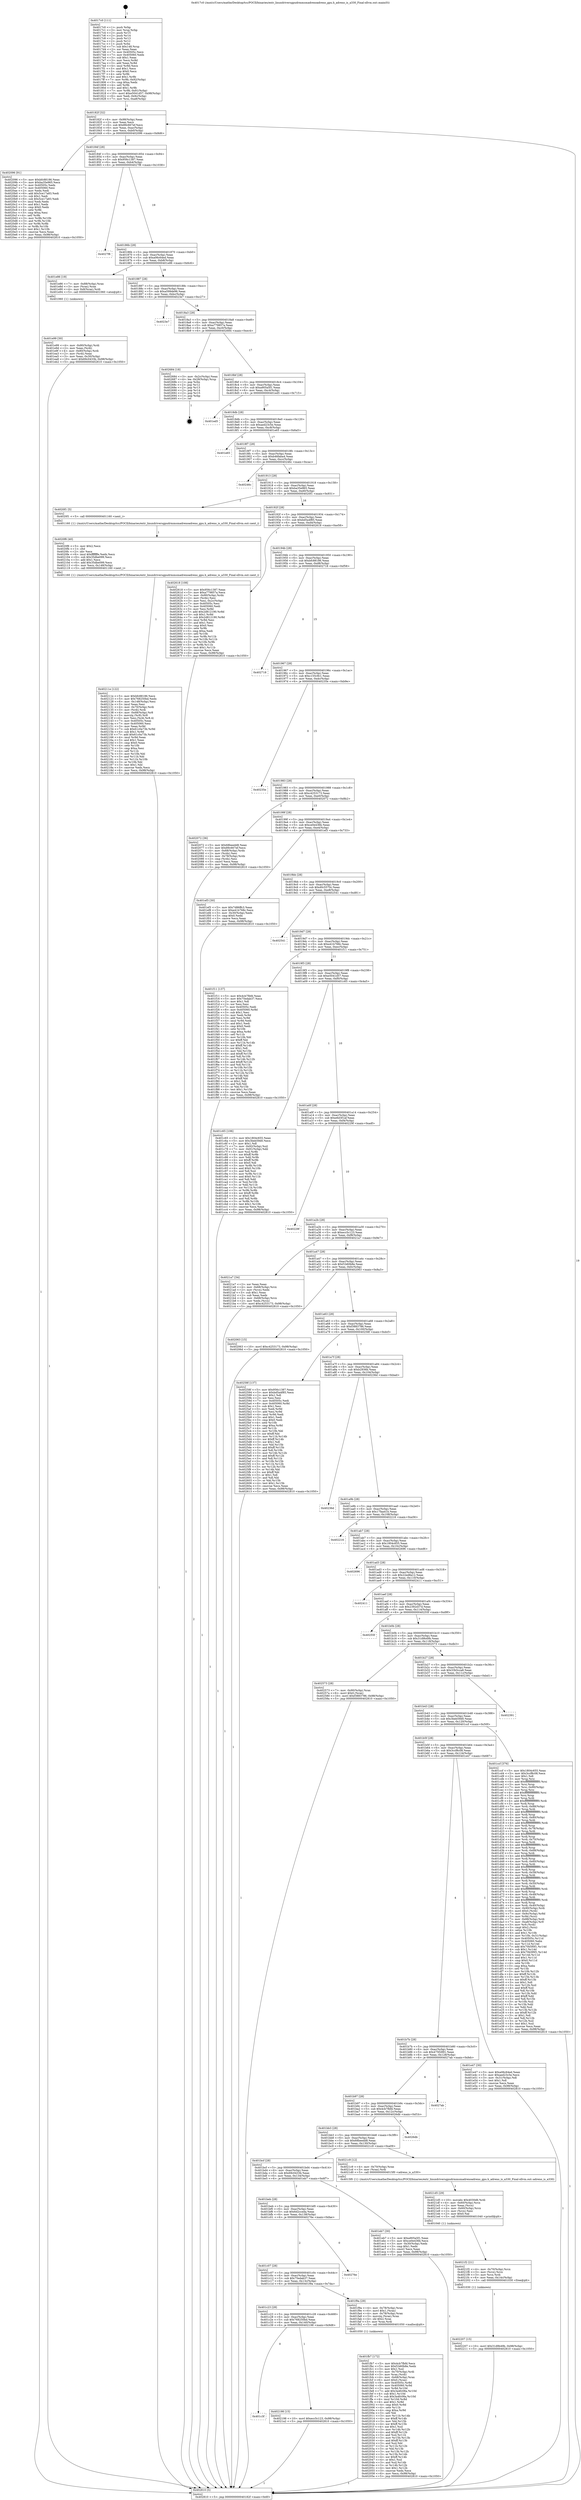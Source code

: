 digraph "0x4017c0" {
  label = "0x4017c0 (/mnt/c/Users/mathe/Desktop/tcc/POCII/binaries/extr_linuxdriversgpudrmmsmadrenoadreno_gpu.h_adreno_is_a330_Final-ollvm.out::main(0))"
  labelloc = "t"
  node[shape=record]

  Entry [label="",width=0.3,height=0.3,shape=circle,fillcolor=black,style=filled]
  "0x40182f" [label="{
     0x40182f [32]\l
     | [instrs]\l
     &nbsp;&nbsp;0x40182f \<+6\>: mov -0x98(%rbp),%eax\l
     &nbsp;&nbsp;0x401835 \<+2\>: mov %eax,%ecx\l
     &nbsp;&nbsp;0x401837 \<+6\>: sub $0x89c667ef,%ecx\l
     &nbsp;&nbsp;0x40183d \<+6\>: mov %eax,-0xac(%rbp)\l
     &nbsp;&nbsp;0x401843 \<+6\>: mov %ecx,-0xb0(%rbp)\l
     &nbsp;&nbsp;0x401849 \<+6\>: je 0000000000402096 \<main+0x8d6\>\l
  }"]
  "0x402096" [label="{
     0x402096 [91]\l
     | [instrs]\l
     &nbsp;&nbsp;0x402096 \<+5\>: mov $0xbfc88186,%eax\l
     &nbsp;&nbsp;0x40209b \<+5\>: mov $0xba35e965,%ecx\l
     &nbsp;&nbsp;0x4020a0 \<+7\>: mov 0x40505c,%edx\l
     &nbsp;&nbsp;0x4020a7 \<+7\>: mov 0x405060,%esi\l
     &nbsp;&nbsp;0x4020ae \<+2\>: mov %edx,%edi\l
     &nbsp;&nbsp;0x4020b0 \<+6\>: add $0x5ce17a83,%edi\l
     &nbsp;&nbsp;0x4020b6 \<+3\>: sub $0x1,%edi\l
     &nbsp;&nbsp;0x4020b9 \<+6\>: sub $0x5ce17a83,%edi\l
     &nbsp;&nbsp;0x4020bf \<+3\>: imul %edi,%edx\l
     &nbsp;&nbsp;0x4020c2 \<+3\>: and $0x1,%edx\l
     &nbsp;&nbsp;0x4020c5 \<+3\>: cmp $0x0,%edx\l
     &nbsp;&nbsp;0x4020c8 \<+4\>: sete %r8b\l
     &nbsp;&nbsp;0x4020cc \<+3\>: cmp $0xa,%esi\l
     &nbsp;&nbsp;0x4020cf \<+4\>: setl %r9b\l
     &nbsp;&nbsp;0x4020d3 \<+3\>: mov %r8b,%r10b\l
     &nbsp;&nbsp;0x4020d6 \<+3\>: and %r9b,%r10b\l
     &nbsp;&nbsp;0x4020d9 \<+3\>: xor %r9b,%r8b\l
     &nbsp;&nbsp;0x4020dc \<+3\>: or %r8b,%r10b\l
     &nbsp;&nbsp;0x4020df \<+4\>: test $0x1,%r10b\l
     &nbsp;&nbsp;0x4020e3 \<+3\>: cmovne %ecx,%eax\l
     &nbsp;&nbsp;0x4020e6 \<+6\>: mov %eax,-0x98(%rbp)\l
     &nbsp;&nbsp;0x4020ec \<+5\>: jmp 0000000000402810 \<main+0x1050\>\l
  }"]
  "0x40184f" [label="{
     0x40184f [28]\l
     | [instrs]\l
     &nbsp;&nbsp;0x40184f \<+5\>: jmp 0000000000401854 \<main+0x94\>\l
     &nbsp;&nbsp;0x401854 \<+6\>: mov -0xac(%rbp),%eax\l
     &nbsp;&nbsp;0x40185a \<+5\>: sub $0x956c1387,%eax\l
     &nbsp;&nbsp;0x40185f \<+6\>: mov %eax,-0xb4(%rbp)\l
     &nbsp;&nbsp;0x401865 \<+6\>: je 00000000004027f8 \<main+0x1038\>\l
  }"]
  Exit [label="",width=0.3,height=0.3,shape=circle,fillcolor=black,style=filled,peripheries=2]
  "0x4027f8" [label="{
     0x4027f8\l
  }", style=dashed]
  "0x40186b" [label="{
     0x40186b [28]\l
     | [instrs]\l
     &nbsp;&nbsp;0x40186b \<+5\>: jmp 0000000000401870 \<main+0xb0\>\l
     &nbsp;&nbsp;0x401870 \<+6\>: mov -0xac(%rbp),%eax\l
     &nbsp;&nbsp;0x401876 \<+5\>: sub $0xa06c64ed,%eax\l
     &nbsp;&nbsp;0x40187b \<+6\>: mov %eax,-0xb8(%rbp)\l
     &nbsp;&nbsp;0x401881 \<+6\>: je 0000000000401e86 \<main+0x6c6\>\l
  }"]
  "0x402207" [label="{
     0x402207 [15]\l
     | [instrs]\l
     &nbsp;&nbsp;0x402207 \<+10\>: movl $0x31d9b49b,-0x98(%rbp)\l
     &nbsp;&nbsp;0x402211 \<+5\>: jmp 0000000000402810 \<main+0x1050\>\l
  }"]
  "0x401e86" [label="{
     0x401e86 [19]\l
     | [instrs]\l
     &nbsp;&nbsp;0x401e86 \<+7\>: mov -0x88(%rbp),%rax\l
     &nbsp;&nbsp;0x401e8d \<+3\>: mov (%rax),%rax\l
     &nbsp;&nbsp;0x401e90 \<+4\>: mov 0x8(%rax),%rdi\l
     &nbsp;&nbsp;0x401e94 \<+5\>: call 0000000000401060 \<atoi@plt\>\l
     | [calls]\l
     &nbsp;&nbsp;0x401060 \{1\} (unknown)\l
  }"]
  "0x401887" [label="{
     0x401887 [28]\l
     | [instrs]\l
     &nbsp;&nbsp;0x401887 \<+5\>: jmp 000000000040188c \<main+0xcc\>\l
     &nbsp;&nbsp;0x40188c \<+6\>: mov -0xac(%rbp),%eax\l
     &nbsp;&nbsp;0x401892 \<+5\>: sub $0xa599de96,%eax\l
     &nbsp;&nbsp;0x401897 \<+6\>: mov %eax,-0xbc(%rbp)\l
     &nbsp;&nbsp;0x40189d \<+6\>: je 00000000004023e7 \<main+0xc27\>\l
  }"]
  "0x4021f2" [label="{
     0x4021f2 [21]\l
     | [instrs]\l
     &nbsp;&nbsp;0x4021f2 \<+4\>: mov -0x70(%rbp),%rcx\l
     &nbsp;&nbsp;0x4021f6 \<+3\>: mov (%rcx),%rcx\l
     &nbsp;&nbsp;0x4021f9 \<+3\>: mov %rcx,%rdi\l
     &nbsp;&nbsp;0x4021fc \<+6\>: mov %eax,-0x14c(%rbp)\l
     &nbsp;&nbsp;0x402202 \<+5\>: call 0000000000401030 \<free@plt\>\l
     | [calls]\l
     &nbsp;&nbsp;0x401030 \{1\} (unknown)\l
  }"]
  "0x4023e7" [label="{
     0x4023e7\l
  }", style=dashed]
  "0x4018a3" [label="{
     0x4018a3 [28]\l
     | [instrs]\l
     &nbsp;&nbsp;0x4018a3 \<+5\>: jmp 00000000004018a8 \<main+0xe8\>\l
     &nbsp;&nbsp;0x4018a8 \<+6\>: mov -0xac(%rbp),%eax\l
     &nbsp;&nbsp;0x4018ae \<+5\>: sub $0xa779857a,%eax\l
     &nbsp;&nbsp;0x4018b3 \<+6\>: mov %eax,-0xc0(%rbp)\l
     &nbsp;&nbsp;0x4018b9 \<+6\>: je 0000000000402684 \<main+0xec4\>\l
  }"]
  "0x4021d5" [label="{
     0x4021d5 [29]\l
     | [instrs]\l
     &nbsp;&nbsp;0x4021d5 \<+10\>: movabs $0x4030d6,%rdi\l
     &nbsp;&nbsp;0x4021df \<+4\>: mov -0x60(%rbp),%rcx\l
     &nbsp;&nbsp;0x4021e3 \<+2\>: mov %eax,(%rcx)\l
     &nbsp;&nbsp;0x4021e5 \<+4\>: mov -0x60(%rbp),%rcx\l
     &nbsp;&nbsp;0x4021e9 \<+2\>: mov (%rcx),%esi\l
     &nbsp;&nbsp;0x4021eb \<+2\>: mov $0x0,%al\l
     &nbsp;&nbsp;0x4021ed \<+5\>: call 0000000000401040 \<printf@plt\>\l
     | [calls]\l
     &nbsp;&nbsp;0x401040 \{1\} (unknown)\l
  }"]
  "0x402684" [label="{
     0x402684 [18]\l
     | [instrs]\l
     &nbsp;&nbsp;0x402684 \<+3\>: mov -0x2c(%rbp),%eax\l
     &nbsp;&nbsp;0x402687 \<+4\>: lea -0x28(%rbp),%rsp\l
     &nbsp;&nbsp;0x40268b \<+1\>: pop %rbx\l
     &nbsp;&nbsp;0x40268c \<+2\>: pop %r12\l
     &nbsp;&nbsp;0x40268e \<+2\>: pop %r13\l
     &nbsp;&nbsp;0x402690 \<+2\>: pop %r14\l
     &nbsp;&nbsp;0x402692 \<+2\>: pop %r15\l
     &nbsp;&nbsp;0x402694 \<+1\>: pop %rbp\l
     &nbsp;&nbsp;0x402695 \<+1\>: ret\l
  }"]
  "0x4018bf" [label="{
     0x4018bf [28]\l
     | [instrs]\l
     &nbsp;&nbsp;0x4018bf \<+5\>: jmp 00000000004018c4 \<main+0x104\>\l
     &nbsp;&nbsp;0x4018c4 \<+6\>: mov -0xac(%rbp),%eax\l
     &nbsp;&nbsp;0x4018ca \<+5\>: sub $0xa905a5f1,%eax\l
     &nbsp;&nbsp;0x4018cf \<+6\>: mov %eax,-0xc4(%rbp)\l
     &nbsp;&nbsp;0x4018d5 \<+6\>: je 0000000000401ed5 \<main+0x715\>\l
  }"]
  "0x401c3f" [label="{
     0x401c3f\l
  }", style=dashed]
  "0x401ed5" [label="{
     0x401ed5\l
  }", style=dashed]
  "0x4018db" [label="{
     0x4018db [28]\l
     | [instrs]\l
     &nbsp;&nbsp;0x4018db \<+5\>: jmp 00000000004018e0 \<main+0x120\>\l
     &nbsp;&nbsp;0x4018e0 \<+6\>: mov -0xac(%rbp),%eax\l
     &nbsp;&nbsp;0x4018e6 \<+5\>: sub $0xaed23c5e,%eax\l
     &nbsp;&nbsp;0x4018eb \<+6\>: mov %eax,-0xc8(%rbp)\l
     &nbsp;&nbsp;0x4018f1 \<+6\>: je 0000000000401e65 \<main+0x6a5\>\l
  }"]
  "0x402198" [label="{
     0x402198 [15]\l
     | [instrs]\l
     &nbsp;&nbsp;0x402198 \<+10\>: movl $0xecc5c123,-0x98(%rbp)\l
     &nbsp;&nbsp;0x4021a2 \<+5\>: jmp 0000000000402810 \<main+0x1050\>\l
  }"]
  "0x401e65" [label="{
     0x401e65\l
  }", style=dashed]
  "0x4018f7" [label="{
     0x4018f7 [28]\l
     | [instrs]\l
     &nbsp;&nbsp;0x4018f7 \<+5\>: jmp 00000000004018fc \<main+0x13c\>\l
     &nbsp;&nbsp;0x4018fc \<+6\>: mov -0xac(%rbp),%eax\l
     &nbsp;&nbsp;0x401902 \<+5\>: sub $0xb46faba4,%eax\l
     &nbsp;&nbsp;0x401907 \<+6\>: mov %eax,-0xcc(%rbp)\l
     &nbsp;&nbsp;0x40190d \<+6\>: je 000000000040246c \<main+0xcac\>\l
  }"]
  "0x40211e" [label="{
     0x40211e [122]\l
     | [instrs]\l
     &nbsp;&nbsp;0x40211e \<+5\>: mov $0xbfc88186,%ecx\l
     &nbsp;&nbsp;0x402123 \<+5\>: mov $0x768250bd,%edx\l
     &nbsp;&nbsp;0x402128 \<+6\>: mov -0x148(%rbp),%esi\l
     &nbsp;&nbsp;0x40212e \<+3\>: imul %eax,%esi\l
     &nbsp;&nbsp;0x402131 \<+4\>: mov -0x70(%rbp),%rdi\l
     &nbsp;&nbsp;0x402135 \<+3\>: mov (%rdi),%rdi\l
     &nbsp;&nbsp;0x402138 \<+4\>: mov -0x68(%rbp),%r8\l
     &nbsp;&nbsp;0x40213c \<+3\>: movslq (%r8),%r8\l
     &nbsp;&nbsp;0x40213f \<+4\>: mov %esi,(%rdi,%r8,4)\l
     &nbsp;&nbsp;0x402143 \<+7\>: mov 0x40505c,%eax\l
     &nbsp;&nbsp;0x40214a \<+7\>: mov 0x405060,%esi\l
     &nbsp;&nbsp;0x402151 \<+3\>: mov %eax,%r9d\l
     &nbsp;&nbsp;0x402154 \<+7\>: sub $0x61c0a73b,%r9d\l
     &nbsp;&nbsp;0x40215b \<+4\>: sub $0x1,%r9d\l
     &nbsp;&nbsp;0x40215f \<+7\>: add $0x61c0a73b,%r9d\l
     &nbsp;&nbsp;0x402166 \<+4\>: imul %r9d,%eax\l
     &nbsp;&nbsp;0x40216a \<+3\>: and $0x1,%eax\l
     &nbsp;&nbsp;0x40216d \<+3\>: cmp $0x0,%eax\l
     &nbsp;&nbsp;0x402170 \<+4\>: sete %r10b\l
     &nbsp;&nbsp;0x402174 \<+3\>: cmp $0xa,%esi\l
     &nbsp;&nbsp;0x402177 \<+4\>: setl %r11b\l
     &nbsp;&nbsp;0x40217b \<+3\>: mov %r10b,%bl\l
     &nbsp;&nbsp;0x40217e \<+3\>: and %r11b,%bl\l
     &nbsp;&nbsp;0x402181 \<+3\>: xor %r11b,%r10b\l
     &nbsp;&nbsp;0x402184 \<+3\>: or %r10b,%bl\l
     &nbsp;&nbsp;0x402187 \<+3\>: test $0x1,%bl\l
     &nbsp;&nbsp;0x40218a \<+3\>: cmovne %edx,%ecx\l
     &nbsp;&nbsp;0x40218d \<+6\>: mov %ecx,-0x98(%rbp)\l
     &nbsp;&nbsp;0x402193 \<+5\>: jmp 0000000000402810 \<main+0x1050\>\l
  }"]
  "0x40246c" [label="{
     0x40246c\l
  }", style=dashed]
  "0x401913" [label="{
     0x401913 [28]\l
     | [instrs]\l
     &nbsp;&nbsp;0x401913 \<+5\>: jmp 0000000000401918 \<main+0x158\>\l
     &nbsp;&nbsp;0x401918 \<+6\>: mov -0xac(%rbp),%eax\l
     &nbsp;&nbsp;0x40191e \<+5\>: sub $0xba35e965,%eax\l
     &nbsp;&nbsp;0x401923 \<+6\>: mov %eax,-0xd0(%rbp)\l
     &nbsp;&nbsp;0x401929 \<+6\>: je 00000000004020f1 \<main+0x931\>\l
  }"]
  "0x4020f6" [label="{
     0x4020f6 [40]\l
     | [instrs]\l
     &nbsp;&nbsp;0x4020f6 \<+5\>: mov $0x2,%ecx\l
     &nbsp;&nbsp;0x4020fb \<+1\>: cltd\l
     &nbsp;&nbsp;0x4020fc \<+2\>: idiv %ecx\l
     &nbsp;&nbsp;0x4020fe \<+6\>: imul $0xfffffffe,%edx,%ecx\l
     &nbsp;&nbsp;0x402104 \<+6\>: sub $0x35dbe099,%ecx\l
     &nbsp;&nbsp;0x40210a \<+3\>: add $0x1,%ecx\l
     &nbsp;&nbsp;0x40210d \<+6\>: add $0x35dbe099,%ecx\l
     &nbsp;&nbsp;0x402113 \<+6\>: mov %ecx,-0x148(%rbp)\l
     &nbsp;&nbsp;0x402119 \<+5\>: call 0000000000401160 \<next_i\>\l
     | [calls]\l
     &nbsp;&nbsp;0x401160 \{1\} (/mnt/c/Users/mathe/Desktop/tcc/POCII/binaries/extr_linuxdriversgpudrmmsmadrenoadreno_gpu.h_adreno_is_a330_Final-ollvm.out::next_i)\l
  }"]
  "0x4020f1" [label="{
     0x4020f1 [5]\l
     | [instrs]\l
     &nbsp;&nbsp;0x4020f1 \<+5\>: call 0000000000401160 \<next_i\>\l
     | [calls]\l
     &nbsp;&nbsp;0x401160 \{1\} (/mnt/c/Users/mathe/Desktop/tcc/POCII/binaries/extr_linuxdriversgpudrmmsmadrenoadreno_gpu.h_adreno_is_a330_Final-ollvm.out::next_i)\l
  }"]
  "0x40192f" [label="{
     0x40192f [28]\l
     | [instrs]\l
     &nbsp;&nbsp;0x40192f \<+5\>: jmp 0000000000401934 \<main+0x174\>\l
     &nbsp;&nbsp;0x401934 \<+6\>: mov -0xac(%rbp),%eax\l
     &nbsp;&nbsp;0x40193a \<+5\>: sub $0xbd5a4f85,%eax\l
     &nbsp;&nbsp;0x40193f \<+6\>: mov %eax,-0xd4(%rbp)\l
     &nbsp;&nbsp;0x401945 \<+6\>: je 0000000000402618 \<main+0xe58\>\l
  }"]
  "0x401fb7" [label="{
     0x401fb7 [172]\l
     | [instrs]\l
     &nbsp;&nbsp;0x401fb7 \<+5\>: mov $0x4cb7fbfd,%ecx\l
     &nbsp;&nbsp;0x401fbc \<+5\>: mov $0xf1b60b8e,%edx\l
     &nbsp;&nbsp;0x401fc1 \<+3\>: mov $0x1,%sil\l
     &nbsp;&nbsp;0x401fc4 \<+4\>: mov -0x70(%rbp),%rdi\l
     &nbsp;&nbsp;0x401fc8 \<+3\>: mov %rax,(%rdi)\l
     &nbsp;&nbsp;0x401fcb \<+4\>: mov -0x68(%rbp),%rax\l
     &nbsp;&nbsp;0x401fcf \<+6\>: movl $0x0,(%rax)\l
     &nbsp;&nbsp;0x401fd5 \<+8\>: mov 0x40505c,%r8d\l
     &nbsp;&nbsp;0x401fdd \<+8\>: mov 0x405060,%r9d\l
     &nbsp;&nbsp;0x401fe5 \<+3\>: mov %r8d,%r10d\l
     &nbsp;&nbsp;0x401fe8 \<+7\>: add $0x3a4fc08a,%r10d\l
     &nbsp;&nbsp;0x401fef \<+4\>: sub $0x1,%r10d\l
     &nbsp;&nbsp;0x401ff3 \<+7\>: sub $0x3a4fc08a,%r10d\l
     &nbsp;&nbsp;0x401ffa \<+4\>: imul %r10d,%r8d\l
     &nbsp;&nbsp;0x401ffe \<+4\>: and $0x1,%r8d\l
     &nbsp;&nbsp;0x402002 \<+4\>: cmp $0x0,%r8d\l
     &nbsp;&nbsp;0x402006 \<+4\>: sete %r11b\l
     &nbsp;&nbsp;0x40200a \<+4\>: cmp $0xa,%r9d\l
     &nbsp;&nbsp;0x40200e \<+3\>: setl %bl\l
     &nbsp;&nbsp;0x402011 \<+3\>: mov %r11b,%r14b\l
     &nbsp;&nbsp;0x402014 \<+4\>: xor $0xff,%r14b\l
     &nbsp;&nbsp;0x402018 \<+3\>: mov %bl,%r15b\l
     &nbsp;&nbsp;0x40201b \<+4\>: xor $0xff,%r15b\l
     &nbsp;&nbsp;0x40201f \<+4\>: xor $0x1,%sil\l
     &nbsp;&nbsp;0x402023 \<+3\>: mov %r14b,%r12b\l
     &nbsp;&nbsp;0x402026 \<+4\>: and $0xff,%r12b\l
     &nbsp;&nbsp;0x40202a \<+3\>: and %sil,%r11b\l
     &nbsp;&nbsp;0x40202d \<+3\>: mov %r15b,%r13b\l
     &nbsp;&nbsp;0x402030 \<+4\>: and $0xff,%r13b\l
     &nbsp;&nbsp;0x402034 \<+3\>: and %sil,%bl\l
     &nbsp;&nbsp;0x402037 \<+3\>: or %r11b,%r12b\l
     &nbsp;&nbsp;0x40203a \<+3\>: or %bl,%r13b\l
     &nbsp;&nbsp;0x40203d \<+3\>: xor %r13b,%r12b\l
     &nbsp;&nbsp;0x402040 \<+3\>: or %r15b,%r14b\l
     &nbsp;&nbsp;0x402043 \<+4\>: xor $0xff,%r14b\l
     &nbsp;&nbsp;0x402047 \<+4\>: or $0x1,%sil\l
     &nbsp;&nbsp;0x40204b \<+3\>: and %sil,%r14b\l
     &nbsp;&nbsp;0x40204e \<+3\>: or %r14b,%r12b\l
     &nbsp;&nbsp;0x402051 \<+4\>: test $0x1,%r12b\l
     &nbsp;&nbsp;0x402055 \<+3\>: cmovne %edx,%ecx\l
     &nbsp;&nbsp;0x402058 \<+6\>: mov %ecx,-0x98(%rbp)\l
     &nbsp;&nbsp;0x40205e \<+5\>: jmp 0000000000402810 \<main+0x1050\>\l
  }"]
  "0x402618" [label="{
     0x402618 [108]\l
     | [instrs]\l
     &nbsp;&nbsp;0x402618 \<+5\>: mov $0x956c1387,%eax\l
     &nbsp;&nbsp;0x40261d \<+5\>: mov $0xa779857a,%ecx\l
     &nbsp;&nbsp;0x402622 \<+7\>: mov -0x90(%rbp),%rdx\l
     &nbsp;&nbsp;0x402629 \<+2\>: mov (%rdx),%esi\l
     &nbsp;&nbsp;0x40262b \<+3\>: mov %esi,-0x2c(%rbp)\l
     &nbsp;&nbsp;0x40262e \<+7\>: mov 0x40505c,%esi\l
     &nbsp;&nbsp;0x402635 \<+7\>: mov 0x405060,%edi\l
     &nbsp;&nbsp;0x40263c \<+3\>: mov %esi,%r8d\l
     &nbsp;&nbsp;0x40263f \<+7\>: add $0x2d812190,%r8d\l
     &nbsp;&nbsp;0x402646 \<+4\>: sub $0x1,%r8d\l
     &nbsp;&nbsp;0x40264a \<+7\>: sub $0x2d812190,%r8d\l
     &nbsp;&nbsp;0x402651 \<+4\>: imul %r8d,%esi\l
     &nbsp;&nbsp;0x402655 \<+3\>: and $0x1,%esi\l
     &nbsp;&nbsp;0x402658 \<+3\>: cmp $0x0,%esi\l
     &nbsp;&nbsp;0x40265b \<+4\>: sete %r9b\l
     &nbsp;&nbsp;0x40265f \<+3\>: cmp $0xa,%edi\l
     &nbsp;&nbsp;0x402662 \<+4\>: setl %r10b\l
     &nbsp;&nbsp;0x402666 \<+3\>: mov %r9b,%r11b\l
     &nbsp;&nbsp;0x402669 \<+3\>: and %r10b,%r11b\l
     &nbsp;&nbsp;0x40266c \<+3\>: xor %r10b,%r9b\l
     &nbsp;&nbsp;0x40266f \<+3\>: or %r9b,%r11b\l
     &nbsp;&nbsp;0x402672 \<+4\>: test $0x1,%r11b\l
     &nbsp;&nbsp;0x402676 \<+3\>: cmovne %ecx,%eax\l
     &nbsp;&nbsp;0x402679 \<+6\>: mov %eax,-0x98(%rbp)\l
     &nbsp;&nbsp;0x40267f \<+5\>: jmp 0000000000402810 \<main+0x1050\>\l
  }"]
  "0x40194b" [label="{
     0x40194b [28]\l
     | [instrs]\l
     &nbsp;&nbsp;0x40194b \<+5\>: jmp 0000000000401950 \<main+0x190\>\l
     &nbsp;&nbsp;0x401950 \<+6\>: mov -0xac(%rbp),%eax\l
     &nbsp;&nbsp;0x401956 \<+5\>: sub $0xbfc88186,%eax\l
     &nbsp;&nbsp;0x40195b \<+6\>: mov %eax,-0xd8(%rbp)\l
     &nbsp;&nbsp;0x401961 \<+6\>: je 0000000000402718 \<main+0xf58\>\l
  }"]
  "0x401c23" [label="{
     0x401c23 [28]\l
     | [instrs]\l
     &nbsp;&nbsp;0x401c23 \<+5\>: jmp 0000000000401c28 \<main+0x468\>\l
     &nbsp;&nbsp;0x401c28 \<+6\>: mov -0xac(%rbp),%eax\l
     &nbsp;&nbsp;0x401c2e \<+5\>: sub $0x768250bd,%eax\l
     &nbsp;&nbsp;0x401c33 \<+6\>: mov %eax,-0x140(%rbp)\l
     &nbsp;&nbsp;0x401c39 \<+6\>: je 0000000000402198 \<main+0x9d8\>\l
  }"]
  "0x402718" [label="{
     0x402718\l
  }", style=dashed]
  "0x401967" [label="{
     0x401967 [28]\l
     | [instrs]\l
     &nbsp;&nbsp;0x401967 \<+5\>: jmp 000000000040196c \<main+0x1ac\>\l
     &nbsp;&nbsp;0x40196c \<+6\>: mov -0xac(%rbp),%eax\l
     &nbsp;&nbsp;0x401972 \<+5\>: sub $0xc155c9c1,%eax\l
     &nbsp;&nbsp;0x401977 \<+6\>: mov %eax,-0xdc(%rbp)\l
     &nbsp;&nbsp;0x40197d \<+6\>: je 000000000040235e \<main+0xb9e\>\l
  }"]
  "0x401f9a" [label="{
     0x401f9a [29]\l
     | [instrs]\l
     &nbsp;&nbsp;0x401f9a \<+4\>: mov -0x78(%rbp),%rax\l
     &nbsp;&nbsp;0x401f9e \<+6\>: movl $0x1,(%rax)\l
     &nbsp;&nbsp;0x401fa4 \<+4\>: mov -0x78(%rbp),%rax\l
     &nbsp;&nbsp;0x401fa8 \<+3\>: movslq (%rax),%rax\l
     &nbsp;&nbsp;0x401fab \<+4\>: shl $0x2,%rax\l
     &nbsp;&nbsp;0x401faf \<+3\>: mov %rax,%rdi\l
     &nbsp;&nbsp;0x401fb2 \<+5\>: call 0000000000401050 \<malloc@plt\>\l
     | [calls]\l
     &nbsp;&nbsp;0x401050 \{1\} (unknown)\l
  }"]
  "0x40235e" [label="{
     0x40235e\l
  }", style=dashed]
  "0x401983" [label="{
     0x401983 [28]\l
     | [instrs]\l
     &nbsp;&nbsp;0x401983 \<+5\>: jmp 0000000000401988 \<main+0x1c8\>\l
     &nbsp;&nbsp;0x401988 \<+6\>: mov -0xac(%rbp),%eax\l
     &nbsp;&nbsp;0x40198e \<+5\>: sub $0xc4253173,%eax\l
     &nbsp;&nbsp;0x401993 \<+6\>: mov %eax,-0xe0(%rbp)\l
     &nbsp;&nbsp;0x401999 \<+6\>: je 0000000000402072 \<main+0x8b2\>\l
  }"]
  "0x401c07" [label="{
     0x401c07 [28]\l
     | [instrs]\l
     &nbsp;&nbsp;0x401c07 \<+5\>: jmp 0000000000401c0c \<main+0x44c\>\l
     &nbsp;&nbsp;0x401c0c \<+6\>: mov -0xac(%rbp),%eax\l
     &nbsp;&nbsp;0x401c12 \<+5\>: sub $0x75edab37,%eax\l
     &nbsp;&nbsp;0x401c17 \<+6\>: mov %eax,-0x13c(%rbp)\l
     &nbsp;&nbsp;0x401c1d \<+6\>: je 0000000000401f9a \<main+0x7da\>\l
  }"]
  "0x402072" [label="{
     0x402072 [36]\l
     | [instrs]\l
     &nbsp;&nbsp;0x402072 \<+5\>: mov $0x68beedd8,%eax\l
     &nbsp;&nbsp;0x402077 \<+5\>: mov $0x89c667ef,%ecx\l
     &nbsp;&nbsp;0x40207c \<+4\>: mov -0x68(%rbp),%rdx\l
     &nbsp;&nbsp;0x402080 \<+2\>: mov (%rdx),%esi\l
     &nbsp;&nbsp;0x402082 \<+4\>: mov -0x78(%rbp),%rdx\l
     &nbsp;&nbsp;0x402086 \<+2\>: cmp (%rdx),%esi\l
     &nbsp;&nbsp;0x402088 \<+3\>: cmovl %ecx,%eax\l
     &nbsp;&nbsp;0x40208b \<+6\>: mov %eax,-0x98(%rbp)\l
     &nbsp;&nbsp;0x402091 \<+5\>: jmp 0000000000402810 \<main+0x1050\>\l
  }"]
  "0x40199f" [label="{
     0x40199f [28]\l
     | [instrs]\l
     &nbsp;&nbsp;0x40199f \<+5\>: jmp 00000000004019a4 \<main+0x1e4\>\l
     &nbsp;&nbsp;0x4019a4 \<+6\>: mov -0xac(%rbp),%eax\l
     &nbsp;&nbsp;0x4019aa \<+5\>: sub $0xce0e436b,%eax\l
     &nbsp;&nbsp;0x4019af \<+6\>: mov %eax,-0xe4(%rbp)\l
     &nbsp;&nbsp;0x4019b5 \<+6\>: je 0000000000401ef3 \<main+0x733\>\l
  }"]
  "0x40276e" [label="{
     0x40276e\l
  }", style=dashed]
  "0x401ef3" [label="{
     0x401ef3 [30]\l
     | [instrs]\l
     &nbsp;&nbsp;0x401ef3 \<+5\>: mov $0x7d86ffc3,%eax\l
     &nbsp;&nbsp;0x401ef8 \<+5\>: mov $0xe41b768c,%ecx\l
     &nbsp;&nbsp;0x401efd \<+3\>: mov -0x30(%rbp),%edx\l
     &nbsp;&nbsp;0x401f00 \<+3\>: cmp $0x0,%edx\l
     &nbsp;&nbsp;0x401f03 \<+3\>: cmove %ecx,%eax\l
     &nbsp;&nbsp;0x401f06 \<+6\>: mov %eax,-0x98(%rbp)\l
     &nbsp;&nbsp;0x401f0c \<+5\>: jmp 0000000000402810 \<main+0x1050\>\l
  }"]
  "0x4019bb" [label="{
     0x4019bb [28]\l
     | [instrs]\l
     &nbsp;&nbsp;0x4019bb \<+5\>: jmp 00000000004019c0 \<main+0x200\>\l
     &nbsp;&nbsp;0x4019c0 \<+6\>: mov -0xac(%rbp),%eax\l
     &nbsp;&nbsp;0x4019c6 \<+5\>: sub $0xd0c5570c,%eax\l
     &nbsp;&nbsp;0x4019cb \<+6\>: mov %eax,-0xe8(%rbp)\l
     &nbsp;&nbsp;0x4019d1 \<+6\>: je 0000000000402541 \<main+0xd81\>\l
  }"]
  "0x401beb" [label="{
     0x401beb [28]\l
     | [instrs]\l
     &nbsp;&nbsp;0x401beb \<+5\>: jmp 0000000000401bf0 \<main+0x430\>\l
     &nbsp;&nbsp;0x401bf0 \<+6\>: mov -0xac(%rbp),%eax\l
     &nbsp;&nbsp;0x401bf6 \<+5\>: sub $0x6d2cceda,%eax\l
     &nbsp;&nbsp;0x401bfb \<+6\>: mov %eax,-0x138(%rbp)\l
     &nbsp;&nbsp;0x401c01 \<+6\>: je 000000000040276e \<main+0xfae\>\l
  }"]
  "0x402541" [label="{
     0x402541\l
  }", style=dashed]
  "0x4019d7" [label="{
     0x4019d7 [28]\l
     | [instrs]\l
     &nbsp;&nbsp;0x4019d7 \<+5\>: jmp 00000000004019dc \<main+0x21c\>\l
     &nbsp;&nbsp;0x4019dc \<+6\>: mov -0xac(%rbp),%eax\l
     &nbsp;&nbsp;0x4019e2 \<+5\>: sub $0xe41b768c,%eax\l
     &nbsp;&nbsp;0x4019e7 \<+6\>: mov %eax,-0xec(%rbp)\l
     &nbsp;&nbsp;0x4019ed \<+6\>: je 0000000000401f11 \<main+0x751\>\l
  }"]
  "0x401eb7" [label="{
     0x401eb7 [30]\l
     | [instrs]\l
     &nbsp;&nbsp;0x401eb7 \<+5\>: mov $0xa905a5f1,%eax\l
     &nbsp;&nbsp;0x401ebc \<+5\>: mov $0xce0e436b,%ecx\l
     &nbsp;&nbsp;0x401ec1 \<+3\>: mov -0x30(%rbp),%edx\l
     &nbsp;&nbsp;0x401ec4 \<+3\>: cmp $0x1,%edx\l
     &nbsp;&nbsp;0x401ec7 \<+3\>: cmovl %ecx,%eax\l
     &nbsp;&nbsp;0x401eca \<+6\>: mov %eax,-0x98(%rbp)\l
     &nbsp;&nbsp;0x401ed0 \<+5\>: jmp 0000000000402810 \<main+0x1050\>\l
  }"]
  "0x401f11" [label="{
     0x401f11 [137]\l
     | [instrs]\l
     &nbsp;&nbsp;0x401f11 \<+5\>: mov $0x4cb7fbfd,%eax\l
     &nbsp;&nbsp;0x401f16 \<+5\>: mov $0x75edab37,%ecx\l
     &nbsp;&nbsp;0x401f1b \<+2\>: mov $0x1,%dl\l
     &nbsp;&nbsp;0x401f1d \<+2\>: xor %esi,%esi\l
     &nbsp;&nbsp;0x401f1f \<+7\>: mov 0x40505c,%edi\l
     &nbsp;&nbsp;0x401f26 \<+8\>: mov 0x405060,%r8d\l
     &nbsp;&nbsp;0x401f2e \<+3\>: sub $0x1,%esi\l
     &nbsp;&nbsp;0x401f31 \<+3\>: mov %edi,%r9d\l
     &nbsp;&nbsp;0x401f34 \<+3\>: add %esi,%r9d\l
     &nbsp;&nbsp;0x401f37 \<+4\>: imul %r9d,%edi\l
     &nbsp;&nbsp;0x401f3b \<+3\>: and $0x1,%edi\l
     &nbsp;&nbsp;0x401f3e \<+3\>: cmp $0x0,%edi\l
     &nbsp;&nbsp;0x401f41 \<+4\>: sete %r10b\l
     &nbsp;&nbsp;0x401f45 \<+4\>: cmp $0xa,%r8d\l
     &nbsp;&nbsp;0x401f49 \<+4\>: setl %r11b\l
     &nbsp;&nbsp;0x401f4d \<+3\>: mov %r10b,%bl\l
     &nbsp;&nbsp;0x401f50 \<+3\>: xor $0xff,%bl\l
     &nbsp;&nbsp;0x401f53 \<+3\>: mov %r11b,%r14b\l
     &nbsp;&nbsp;0x401f56 \<+4\>: xor $0xff,%r14b\l
     &nbsp;&nbsp;0x401f5a \<+3\>: xor $0x1,%dl\l
     &nbsp;&nbsp;0x401f5d \<+3\>: mov %bl,%r15b\l
     &nbsp;&nbsp;0x401f60 \<+4\>: and $0xff,%r15b\l
     &nbsp;&nbsp;0x401f64 \<+3\>: and %dl,%r10b\l
     &nbsp;&nbsp;0x401f67 \<+3\>: mov %r14b,%r12b\l
     &nbsp;&nbsp;0x401f6a \<+4\>: and $0xff,%r12b\l
     &nbsp;&nbsp;0x401f6e \<+3\>: and %dl,%r11b\l
     &nbsp;&nbsp;0x401f71 \<+3\>: or %r10b,%r15b\l
     &nbsp;&nbsp;0x401f74 \<+3\>: or %r11b,%r12b\l
     &nbsp;&nbsp;0x401f77 \<+3\>: xor %r12b,%r15b\l
     &nbsp;&nbsp;0x401f7a \<+3\>: or %r14b,%bl\l
     &nbsp;&nbsp;0x401f7d \<+3\>: xor $0xff,%bl\l
     &nbsp;&nbsp;0x401f80 \<+3\>: or $0x1,%dl\l
     &nbsp;&nbsp;0x401f83 \<+2\>: and %dl,%bl\l
     &nbsp;&nbsp;0x401f85 \<+3\>: or %bl,%r15b\l
     &nbsp;&nbsp;0x401f88 \<+4\>: test $0x1,%r15b\l
     &nbsp;&nbsp;0x401f8c \<+3\>: cmovne %ecx,%eax\l
     &nbsp;&nbsp;0x401f8f \<+6\>: mov %eax,-0x98(%rbp)\l
     &nbsp;&nbsp;0x401f95 \<+5\>: jmp 0000000000402810 \<main+0x1050\>\l
  }"]
  "0x4019f3" [label="{
     0x4019f3 [28]\l
     | [instrs]\l
     &nbsp;&nbsp;0x4019f3 \<+5\>: jmp 00000000004019f8 \<main+0x238\>\l
     &nbsp;&nbsp;0x4019f8 \<+6\>: mov -0xac(%rbp),%eax\l
     &nbsp;&nbsp;0x4019fe \<+5\>: sub $0xe5041d57,%eax\l
     &nbsp;&nbsp;0x401a03 \<+6\>: mov %eax,-0xf0(%rbp)\l
     &nbsp;&nbsp;0x401a09 \<+6\>: je 0000000000401c65 \<main+0x4a5\>\l
  }"]
  "0x401bcf" [label="{
     0x401bcf [28]\l
     | [instrs]\l
     &nbsp;&nbsp;0x401bcf \<+5\>: jmp 0000000000401bd4 \<main+0x414\>\l
     &nbsp;&nbsp;0x401bd4 \<+6\>: mov -0xac(%rbp),%eax\l
     &nbsp;&nbsp;0x401bda \<+5\>: sub $0x69c0433b,%eax\l
     &nbsp;&nbsp;0x401bdf \<+6\>: mov %eax,-0x134(%rbp)\l
     &nbsp;&nbsp;0x401be5 \<+6\>: je 0000000000401eb7 \<main+0x6f7\>\l
  }"]
  "0x401c65" [label="{
     0x401c65 [106]\l
     | [instrs]\l
     &nbsp;&nbsp;0x401c65 \<+5\>: mov $0x1804c655,%eax\l
     &nbsp;&nbsp;0x401c6a \<+5\>: mov $0x3beb59d0,%ecx\l
     &nbsp;&nbsp;0x401c6f \<+2\>: mov $0x1,%dl\l
     &nbsp;&nbsp;0x401c71 \<+7\>: mov -0x92(%rbp),%sil\l
     &nbsp;&nbsp;0x401c78 \<+7\>: mov -0x91(%rbp),%dil\l
     &nbsp;&nbsp;0x401c7f \<+3\>: mov %sil,%r8b\l
     &nbsp;&nbsp;0x401c82 \<+4\>: xor $0xff,%r8b\l
     &nbsp;&nbsp;0x401c86 \<+3\>: mov %dil,%r9b\l
     &nbsp;&nbsp;0x401c89 \<+4\>: xor $0xff,%r9b\l
     &nbsp;&nbsp;0x401c8d \<+3\>: xor $0x0,%dl\l
     &nbsp;&nbsp;0x401c90 \<+3\>: mov %r8b,%r10b\l
     &nbsp;&nbsp;0x401c93 \<+4\>: and $0x0,%r10b\l
     &nbsp;&nbsp;0x401c97 \<+3\>: and %dl,%sil\l
     &nbsp;&nbsp;0x401c9a \<+3\>: mov %r9b,%r11b\l
     &nbsp;&nbsp;0x401c9d \<+4\>: and $0x0,%r11b\l
     &nbsp;&nbsp;0x401ca1 \<+3\>: and %dl,%dil\l
     &nbsp;&nbsp;0x401ca4 \<+3\>: or %sil,%r10b\l
     &nbsp;&nbsp;0x401ca7 \<+3\>: or %dil,%r11b\l
     &nbsp;&nbsp;0x401caa \<+3\>: xor %r11b,%r10b\l
     &nbsp;&nbsp;0x401cad \<+3\>: or %r9b,%r8b\l
     &nbsp;&nbsp;0x401cb0 \<+4\>: xor $0xff,%r8b\l
     &nbsp;&nbsp;0x401cb4 \<+3\>: or $0x0,%dl\l
     &nbsp;&nbsp;0x401cb7 \<+3\>: and %dl,%r8b\l
     &nbsp;&nbsp;0x401cba \<+3\>: or %r8b,%r10b\l
     &nbsp;&nbsp;0x401cbd \<+4\>: test $0x1,%r10b\l
     &nbsp;&nbsp;0x401cc1 \<+3\>: cmovne %ecx,%eax\l
     &nbsp;&nbsp;0x401cc4 \<+6\>: mov %eax,-0x98(%rbp)\l
     &nbsp;&nbsp;0x401cca \<+5\>: jmp 0000000000402810 \<main+0x1050\>\l
  }"]
  "0x401a0f" [label="{
     0x401a0f [28]\l
     | [instrs]\l
     &nbsp;&nbsp;0x401a0f \<+5\>: jmp 0000000000401a14 \<main+0x254\>\l
     &nbsp;&nbsp;0x401a14 \<+6\>: mov -0xac(%rbp),%eax\l
     &nbsp;&nbsp;0x401a1a \<+5\>: sub $0xe6d3f1af,%eax\l
     &nbsp;&nbsp;0x401a1f \<+6\>: mov %eax,-0xf4(%rbp)\l
     &nbsp;&nbsp;0x401a25 \<+6\>: je 000000000040229f \<main+0xadf\>\l
  }"]
  "0x402810" [label="{
     0x402810 [5]\l
     | [instrs]\l
     &nbsp;&nbsp;0x402810 \<+5\>: jmp 000000000040182f \<main+0x6f\>\l
  }"]
  "0x4017c0" [label="{
     0x4017c0 [111]\l
     | [instrs]\l
     &nbsp;&nbsp;0x4017c0 \<+1\>: push %rbp\l
     &nbsp;&nbsp;0x4017c1 \<+3\>: mov %rsp,%rbp\l
     &nbsp;&nbsp;0x4017c4 \<+2\>: push %r15\l
     &nbsp;&nbsp;0x4017c6 \<+2\>: push %r14\l
     &nbsp;&nbsp;0x4017c8 \<+2\>: push %r13\l
     &nbsp;&nbsp;0x4017ca \<+2\>: push %r12\l
     &nbsp;&nbsp;0x4017cc \<+1\>: push %rbx\l
     &nbsp;&nbsp;0x4017cd \<+7\>: sub $0x148,%rsp\l
     &nbsp;&nbsp;0x4017d4 \<+2\>: xor %eax,%eax\l
     &nbsp;&nbsp;0x4017d6 \<+7\>: mov 0x40505c,%ecx\l
     &nbsp;&nbsp;0x4017dd \<+7\>: mov 0x405060,%edx\l
     &nbsp;&nbsp;0x4017e4 \<+3\>: sub $0x1,%eax\l
     &nbsp;&nbsp;0x4017e7 \<+3\>: mov %ecx,%r8d\l
     &nbsp;&nbsp;0x4017ea \<+3\>: add %eax,%r8d\l
     &nbsp;&nbsp;0x4017ed \<+4\>: imul %r8d,%ecx\l
     &nbsp;&nbsp;0x4017f1 \<+3\>: and $0x1,%ecx\l
     &nbsp;&nbsp;0x4017f4 \<+3\>: cmp $0x0,%ecx\l
     &nbsp;&nbsp;0x4017f7 \<+4\>: sete %r9b\l
     &nbsp;&nbsp;0x4017fb \<+4\>: and $0x1,%r9b\l
     &nbsp;&nbsp;0x4017ff \<+7\>: mov %r9b,-0x92(%rbp)\l
     &nbsp;&nbsp;0x401806 \<+3\>: cmp $0xa,%edx\l
     &nbsp;&nbsp;0x401809 \<+4\>: setl %r9b\l
     &nbsp;&nbsp;0x40180d \<+4\>: and $0x1,%r9b\l
     &nbsp;&nbsp;0x401811 \<+7\>: mov %r9b,-0x91(%rbp)\l
     &nbsp;&nbsp;0x401818 \<+10\>: movl $0xe5041d57,-0x98(%rbp)\l
     &nbsp;&nbsp;0x401822 \<+6\>: mov %edi,-0x9c(%rbp)\l
     &nbsp;&nbsp;0x401828 \<+7\>: mov %rsi,-0xa8(%rbp)\l
  }"]
  "0x4021c9" [label="{
     0x4021c9 [12]\l
     | [instrs]\l
     &nbsp;&nbsp;0x4021c9 \<+4\>: mov -0x70(%rbp),%rax\l
     &nbsp;&nbsp;0x4021cd \<+3\>: mov (%rax),%rdi\l
     &nbsp;&nbsp;0x4021d0 \<+5\>: call 00000000004015f0 \<adreno_is_a330\>\l
     | [calls]\l
     &nbsp;&nbsp;0x4015f0 \{1\} (/mnt/c/Users/mathe/Desktop/tcc/POCII/binaries/extr_linuxdriversgpudrmmsmadrenoadreno_gpu.h_adreno_is_a330_Final-ollvm.out::adreno_is_a330)\l
  }"]
  "0x40229f" [label="{
     0x40229f\l
  }", style=dashed]
  "0x401a2b" [label="{
     0x401a2b [28]\l
     | [instrs]\l
     &nbsp;&nbsp;0x401a2b \<+5\>: jmp 0000000000401a30 \<main+0x270\>\l
     &nbsp;&nbsp;0x401a30 \<+6\>: mov -0xac(%rbp),%eax\l
     &nbsp;&nbsp;0x401a36 \<+5\>: sub $0xecc5c123,%eax\l
     &nbsp;&nbsp;0x401a3b \<+6\>: mov %eax,-0xf8(%rbp)\l
     &nbsp;&nbsp;0x401a41 \<+6\>: je 00000000004021a7 \<main+0x9e7\>\l
  }"]
  "0x401bb3" [label="{
     0x401bb3 [28]\l
     | [instrs]\l
     &nbsp;&nbsp;0x401bb3 \<+5\>: jmp 0000000000401bb8 \<main+0x3f8\>\l
     &nbsp;&nbsp;0x401bb8 \<+6\>: mov -0xac(%rbp),%eax\l
     &nbsp;&nbsp;0x401bbe \<+5\>: sub $0x68beedd8,%eax\l
     &nbsp;&nbsp;0x401bc3 \<+6\>: mov %eax,-0x130(%rbp)\l
     &nbsp;&nbsp;0x401bc9 \<+6\>: je 00000000004021c9 \<main+0xa09\>\l
  }"]
  "0x4021a7" [label="{
     0x4021a7 [34]\l
     | [instrs]\l
     &nbsp;&nbsp;0x4021a7 \<+2\>: xor %eax,%eax\l
     &nbsp;&nbsp;0x4021a9 \<+4\>: mov -0x68(%rbp),%rcx\l
     &nbsp;&nbsp;0x4021ad \<+2\>: mov (%rcx),%edx\l
     &nbsp;&nbsp;0x4021af \<+3\>: sub $0x1,%eax\l
     &nbsp;&nbsp;0x4021b2 \<+2\>: sub %eax,%edx\l
     &nbsp;&nbsp;0x4021b4 \<+4\>: mov -0x68(%rbp),%rcx\l
     &nbsp;&nbsp;0x4021b8 \<+2\>: mov %edx,(%rcx)\l
     &nbsp;&nbsp;0x4021ba \<+10\>: movl $0xc4253173,-0x98(%rbp)\l
     &nbsp;&nbsp;0x4021c4 \<+5\>: jmp 0000000000402810 \<main+0x1050\>\l
  }"]
  "0x401a47" [label="{
     0x401a47 [28]\l
     | [instrs]\l
     &nbsp;&nbsp;0x401a47 \<+5\>: jmp 0000000000401a4c \<main+0x28c\>\l
     &nbsp;&nbsp;0x401a4c \<+6\>: mov -0xac(%rbp),%eax\l
     &nbsp;&nbsp;0x401a52 \<+5\>: sub $0xf1b60b8e,%eax\l
     &nbsp;&nbsp;0x401a57 \<+6\>: mov %eax,-0xfc(%rbp)\l
     &nbsp;&nbsp;0x401a5d \<+6\>: je 0000000000402063 \<main+0x8a3\>\l
  }"]
  "0x4026db" [label="{
     0x4026db\l
  }", style=dashed]
  "0x402063" [label="{
     0x402063 [15]\l
     | [instrs]\l
     &nbsp;&nbsp;0x402063 \<+10\>: movl $0xc4253173,-0x98(%rbp)\l
     &nbsp;&nbsp;0x40206d \<+5\>: jmp 0000000000402810 \<main+0x1050\>\l
  }"]
  "0x401a63" [label="{
     0x401a63 [28]\l
     | [instrs]\l
     &nbsp;&nbsp;0x401a63 \<+5\>: jmp 0000000000401a68 \<main+0x2a8\>\l
     &nbsp;&nbsp;0x401a68 \<+6\>: mov -0xac(%rbp),%eax\l
     &nbsp;&nbsp;0x401a6e \<+5\>: sub $0xf3883786,%eax\l
     &nbsp;&nbsp;0x401a73 \<+6\>: mov %eax,-0x100(%rbp)\l
     &nbsp;&nbsp;0x401a79 \<+6\>: je 000000000040258f \<main+0xdcf\>\l
  }"]
  "0x401b97" [label="{
     0x401b97 [28]\l
     | [instrs]\l
     &nbsp;&nbsp;0x401b97 \<+5\>: jmp 0000000000401b9c \<main+0x3dc\>\l
     &nbsp;&nbsp;0x401b9c \<+6\>: mov -0xac(%rbp),%eax\l
     &nbsp;&nbsp;0x401ba2 \<+5\>: sub $0x4cb7fbfd,%eax\l
     &nbsp;&nbsp;0x401ba7 \<+6\>: mov %eax,-0x12c(%rbp)\l
     &nbsp;&nbsp;0x401bad \<+6\>: je 00000000004026db \<main+0xf1b\>\l
  }"]
  "0x40258f" [label="{
     0x40258f [137]\l
     | [instrs]\l
     &nbsp;&nbsp;0x40258f \<+5\>: mov $0x956c1387,%eax\l
     &nbsp;&nbsp;0x402594 \<+5\>: mov $0xbd5a4f85,%ecx\l
     &nbsp;&nbsp;0x402599 \<+2\>: mov $0x1,%dl\l
     &nbsp;&nbsp;0x40259b \<+2\>: xor %esi,%esi\l
     &nbsp;&nbsp;0x40259d \<+7\>: mov 0x40505c,%edi\l
     &nbsp;&nbsp;0x4025a4 \<+8\>: mov 0x405060,%r8d\l
     &nbsp;&nbsp;0x4025ac \<+3\>: sub $0x1,%esi\l
     &nbsp;&nbsp;0x4025af \<+3\>: mov %edi,%r9d\l
     &nbsp;&nbsp;0x4025b2 \<+3\>: add %esi,%r9d\l
     &nbsp;&nbsp;0x4025b5 \<+4\>: imul %r9d,%edi\l
     &nbsp;&nbsp;0x4025b9 \<+3\>: and $0x1,%edi\l
     &nbsp;&nbsp;0x4025bc \<+3\>: cmp $0x0,%edi\l
     &nbsp;&nbsp;0x4025bf \<+4\>: sete %r10b\l
     &nbsp;&nbsp;0x4025c3 \<+4\>: cmp $0xa,%r8d\l
     &nbsp;&nbsp;0x4025c7 \<+4\>: setl %r11b\l
     &nbsp;&nbsp;0x4025cb \<+3\>: mov %r10b,%bl\l
     &nbsp;&nbsp;0x4025ce \<+3\>: xor $0xff,%bl\l
     &nbsp;&nbsp;0x4025d1 \<+3\>: mov %r11b,%r14b\l
     &nbsp;&nbsp;0x4025d4 \<+4\>: xor $0xff,%r14b\l
     &nbsp;&nbsp;0x4025d8 \<+3\>: xor $0x1,%dl\l
     &nbsp;&nbsp;0x4025db \<+3\>: mov %bl,%r15b\l
     &nbsp;&nbsp;0x4025de \<+4\>: and $0xff,%r15b\l
     &nbsp;&nbsp;0x4025e2 \<+3\>: and %dl,%r10b\l
     &nbsp;&nbsp;0x4025e5 \<+3\>: mov %r14b,%r12b\l
     &nbsp;&nbsp;0x4025e8 \<+4\>: and $0xff,%r12b\l
     &nbsp;&nbsp;0x4025ec \<+3\>: and %dl,%r11b\l
     &nbsp;&nbsp;0x4025ef \<+3\>: or %r10b,%r15b\l
     &nbsp;&nbsp;0x4025f2 \<+3\>: or %r11b,%r12b\l
     &nbsp;&nbsp;0x4025f5 \<+3\>: xor %r12b,%r15b\l
     &nbsp;&nbsp;0x4025f8 \<+3\>: or %r14b,%bl\l
     &nbsp;&nbsp;0x4025fb \<+3\>: xor $0xff,%bl\l
     &nbsp;&nbsp;0x4025fe \<+3\>: or $0x1,%dl\l
     &nbsp;&nbsp;0x402601 \<+2\>: and %dl,%bl\l
     &nbsp;&nbsp;0x402603 \<+3\>: or %bl,%r15b\l
     &nbsp;&nbsp;0x402606 \<+4\>: test $0x1,%r15b\l
     &nbsp;&nbsp;0x40260a \<+3\>: cmovne %ecx,%eax\l
     &nbsp;&nbsp;0x40260d \<+6\>: mov %eax,-0x98(%rbp)\l
     &nbsp;&nbsp;0x402613 \<+5\>: jmp 0000000000402810 \<main+0x1050\>\l
  }"]
  "0x401a7f" [label="{
     0x401a7f [28]\l
     | [instrs]\l
     &nbsp;&nbsp;0x401a7f \<+5\>: jmp 0000000000401a84 \<main+0x2c4\>\l
     &nbsp;&nbsp;0x401a84 \<+6\>: mov -0xac(%rbp),%eax\l
     &nbsp;&nbsp;0x401a8a \<+5\>: sub $0xb2936b,%eax\l
     &nbsp;&nbsp;0x401a8f \<+6\>: mov %eax,-0x104(%rbp)\l
     &nbsp;&nbsp;0x401a95 \<+6\>: je 000000000040236d \<main+0xbad\>\l
  }"]
  "0x4027ab" [label="{
     0x4027ab\l
  }", style=dashed]
  "0x40236d" [label="{
     0x40236d\l
  }", style=dashed]
  "0x401a9b" [label="{
     0x401a9b [28]\l
     | [instrs]\l
     &nbsp;&nbsp;0x401a9b \<+5\>: jmp 0000000000401aa0 \<main+0x2e0\>\l
     &nbsp;&nbsp;0x401aa0 \<+6\>: mov -0xac(%rbp),%eax\l
     &nbsp;&nbsp;0x401aa6 \<+5\>: sub $0x17faa41b,%eax\l
     &nbsp;&nbsp;0x401aab \<+6\>: mov %eax,-0x108(%rbp)\l
     &nbsp;&nbsp;0x401ab1 \<+6\>: je 0000000000402216 \<main+0xa56\>\l
  }"]
  "0x401e99" [label="{
     0x401e99 [30]\l
     | [instrs]\l
     &nbsp;&nbsp;0x401e99 \<+4\>: mov -0x80(%rbp),%rdi\l
     &nbsp;&nbsp;0x401e9d \<+2\>: mov %eax,(%rdi)\l
     &nbsp;&nbsp;0x401e9f \<+4\>: mov -0x80(%rbp),%rdi\l
     &nbsp;&nbsp;0x401ea3 \<+2\>: mov (%rdi),%eax\l
     &nbsp;&nbsp;0x401ea5 \<+3\>: mov %eax,-0x30(%rbp)\l
     &nbsp;&nbsp;0x401ea8 \<+10\>: movl $0x69c0433b,-0x98(%rbp)\l
     &nbsp;&nbsp;0x401eb2 \<+5\>: jmp 0000000000402810 \<main+0x1050\>\l
  }"]
  "0x402216" [label="{
     0x402216\l
  }", style=dashed]
  "0x401ab7" [label="{
     0x401ab7 [28]\l
     | [instrs]\l
     &nbsp;&nbsp;0x401ab7 \<+5\>: jmp 0000000000401abc \<main+0x2fc\>\l
     &nbsp;&nbsp;0x401abc \<+6\>: mov -0xac(%rbp),%eax\l
     &nbsp;&nbsp;0x401ac2 \<+5\>: sub $0x1804c655,%eax\l
     &nbsp;&nbsp;0x401ac7 \<+6\>: mov %eax,-0x10c(%rbp)\l
     &nbsp;&nbsp;0x401acd \<+6\>: je 0000000000402696 \<main+0xed6\>\l
  }"]
  "0x401b7b" [label="{
     0x401b7b [28]\l
     | [instrs]\l
     &nbsp;&nbsp;0x401b7b \<+5\>: jmp 0000000000401b80 \<main+0x3c0\>\l
     &nbsp;&nbsp;0x401b80 \<+6\>: mov -0xac(%rbp),%eax\l
     &nbsp;&nbsp;0x401b86 \<+5\>: sub $0x475f2891,%eax\l
     &nbsp;&nbsp;0x401b8b \<+6\>: mov %eax,-0x128(%rbp)\l
     &nbsp;&nbsp;0x401b91 \<+6\>: je 00000000004027ab \<main+0xfeb\>\l
  }"]
  "0x402696" [label="{
     0x402696\l
  }", style=dashed]
  "0x401ad3" [label="{
     0x401ad3 [28]\l
     | [instrs]\l
     &nbsp;&nbsp;0x401ad3 \<+5\>: jmp 0000000000401ad8 \<main+0x318\>\l
     &nbsp;&nbsp;0x401ad8 \<+6\>: mov -0xac(%rbp),%eax\l
     &nbsp;&nbsp;0x401ade \<+5\>: sub $0x22ed8a12,%eax\l
     &nbsp;&nbsp;0x401ae3 \<+6\>: mov %eax,-0x110(%rbp)\l
     &nbsp;&nbsp;0x401ae9 \<+6\>: je 0000000000402411 \<main+0xc51\>\l
  }"]
  "0x401e47" [label="{
     0x401e47 [30]\l
     | [instrs]\l
     &nbsp;&nbsp;0x401e47 \<+5\>: mov $0xa06c64ed,%eax\l
     &nbsp;&nbsp;0x401e4c \<+5\>: mov $0xaed23c5e,%ecx\l
     &nbsp;&nbsp;0x401e51 \<+3\>: mov -0x31(%rbp),%dl\l
     &nbsp;&nbsp;0x401e54 \<+3\>: test $0x1,%dl\l
     &nbsp;&nbsp;0x401e57 \<+3\>: cmovne %ecx,%eax\l
     &nbsp;&nbsp;0x401e5a \<+6\>: mov %eax,-0x98(%rbp)\l
     &nbsp;&nbsp;0x401e60 \<+5\>: jmp 0000000000402810 \<main+0x1050\>\l
  }"]
  "0x402411" [label="{
     0x402411\l
  }", style=dashed]
  "0x401aef" [label="{
     0x401aef [28]\l
     | [instrs]\l
     &nbsp;&nbsp;0x401aef \<+5\>: jmp 0000000000401af4 \<main+0x334\>\l
     &nbsp;&nbsp;0x401af4 \<+6\>: mov -0xac(%rbp),%eax\l
     &nbsp;&nbsp;0x401afa \<+5\>: sub $0x2392d37d,%eax\l
     &nbsp;&nbsp;0x401aff \<+6\>: mov %eax,-0x114(%rbp)\l
     &nbsp;&nbsp;0x401b05 \<+6\>: je 000000000040255f \<main+0xd9f\>\l
  }"]
  "0x401b5f" [label="{
     0x401b5f [28]\l
     | [instrs]\l
     &nbsp;&nbsp;0x401b5f \<+5\>: jmp 0000000000401b64 \<main+0x3a4\>\l
     &nbsp;&nbsp;0x401b64 \<+6\>: mov -0xac(%rbp),%eax\l
     &nbsp;&nbsp;0x401b6a \<+5\>: sub $0x3ccf8c08,%eax\l
     &nbsp;&nbsp;0x401b6f \<+6\>: mov %eax,-0x124(%rbp)\l
     &nbsp;&nbsp;0x401b75 \<+6\>: je 0000000000401e47 \<main+0x687\>\l
  }"]
  "0x40255f" [label="{
     0x40255f\l
  }", style=dashed]
  "0x401b0b" [label="{
     0x401b0b [28]\l
     | [instrs]\l
     &nbsp;&nbsp;0x401b0b \<+5\>: jmp 0000000000401b10 \<main+0x350\>\l
     &nbsp;&nbsp;0x401b10 \<+6\>: mov -0xac(%rbp),%eax\l
     &nbsp;&nbsp;0x401b16 \<+5\>: sub $0x31d9b49b,%eax\l
     &nbsp;&nbsp;0x401b1b \<+6\>: mov %eax,-0x118(%rbp)\l
     &nbsp;&nbsp;0x401b21 \<+6\>: je 0000000000402573 \<main+0xdb3\>\l
  }"]
  "0x401ccf" [label="{
     0x401ccf [376]\l
     | [instrs]\l
     &nbsp;&nbsp;0x401ccf \<+5\>: mov $0x1804c655,%eax\l
     &nbsp;&nbsp;0x401cd4 \<+5\>: mov $0x3ccf8c08,%ecx\l
     &nbsp;&nbsp;0x401cd9 \<+2\>: mov $0x1,%dl\l
     &nbsp;&nbsp;0x401cdb \<+3\>: mov %rsp,%rsi\l
     &nbsp;&nbsp;0x401cde \<+4\>: add $0xfffffffffffffff0,%rsi\l
     &nbsp;&nbsp;0x401ce2 \<+3\>: mov %rsi,%rsp\l
     &nbsp;&nbsp;0x401ce5 \<+7\>: mov %rsi,-0x90(%rbp)\l
     &nbsp;&nbsp;0x401cec \<+3\>: mov %rsp,%rsi\l
     &nbsp;&nbsp;0x401cef \<+4\>: add $0xfffffffffffffff0,%rsi\l
     &nbsp;&nbsp;0x401cf3 \<+3\>: mov %rsi,%rsp\l
     &nbsp;&nbsp;0x401cf6 \<+3\>: mov %rsp,%rdi\l
     &nbsp;&nbsp;0x401cf9 \<+4\>: add $0xfffffffffffffff0,%rdi\l
     &nbsp;&nbsp;0x401cfd \<+3\>: mov %rdi,%rsp\l
     &nbsp;&nbsp;0x401d00 \<+7\>: mov %rdi,-0x88(%rbp)\l
     &nbsp;&nbsp;0x401d07 \<+3\>: mov %rsp,%rdi\l
     &nbsp;&nbsp;0x401d0a \<+4\>: add $0xfffffffffffffff0,%rdi\l
     &nbsp;&nbsp;0x401d0e \<+3\>: mov %rdi,%rsp\l
     &nbsp;&nbsp;0x401d11 \<+4\>: mov %rdi,-0x80(%rbp)\l
     &nbsp;&nbsp;0x401d15 \<+3\>: mov %rsp,%rdi\l
     &nbsp;&nbsp;0x401d18 \<+4\>: add $0xfffffffffffffff0,%rdi\l
     &nbsp;&nbsp;0x401d1c \<+3\>: mov %rdi,%rsp\l
     &nbsp;&nbsp;0x401d1f \<+4\>: mov %rdi,-0x78(%rbp)\l
     &nbsp;&nbsp;0x401d23 \<+3\>: mov %rsp,%rdi\l
     &nbsp;&nbsp;0x401d26 \<+4\>: add $0xfffffffffffffff0,%rdi\l
     &nbsp;&nbsp;0x401d2a \<+3\>: mov %rdi,%rsp\l
     &nbsp;&nbsp;0x401d2d \<+4\>: mov %rdi,-0x70(%rbp)\l
     &nbsp;&nbsp;0x401d31 \<+3\>: mov %rsp,%rdi\l
     &nbsp;&nbsp;0x401d34 \<+4\>: add $0xfffffffffffffff0,%rdi\l
     &nbsp;&nbsp;0x401d38 \<+3\>: mov %rdi,%rsp\l
     &nbsp;&nbsp;0x401d3b \<+4\>: mov %rdi,-0x68(%rbp)\l
     &nbsp;&nbsp;0x401d3f \<+3\>: mov %rsp,%rdi\l
     &nbsp;&nbsp;0x401d42 \<+4\>: add $0xfffffffffffffff0,%rdi\l
     &nbsp;&nbsp;0x401d46 \<+3\>: mov %rdi,%rsp\l
     &nbsp;&nbsp;0x401d49 \<+4\>: mov %rdi,-0x60(%rbp)\l
     &nbsp;&nbsp;0x401d4d \<+3\>: mov %rsp,%rdi\l
     &nbsp;&nbsp;0x401d50 \<+4\>: add $0xfffffffffffffff0,%rdi\l
     &nbsp;&nbsp;0x401d54 \<+3\>: mov %rdi,%rsp\l
     &nbsp;&nbsp;0x401d57 \<+4\>: mov %rdi,-0x58(%rbp)\l
     &nbsp;&nbsp;0x401d5b \<+3\>: mov %rsp,%rdi\l
     &nbsp;&nbsp;0x401d5e \<+4\>: add $0xfffffffffffffff0,%rdi\l
     &nbsp;&nbsp;0x401d62 \<+3\>: mov %rdi,%rsp\l
     &nbsp;&nbsp;0x401d65 \<+4\>: mov %rdi,-0x50(%rbp)\l
     &nbsp;&nbsp;0x401d69 \<+3\>: mov %rsp,%rdi\l
     &nbsp;&nbsp;0x401d6c \<+4\>: add $0xfffffffffffffff0,%rdi\l
     &nbsp;&nbsp;0x401d70 \<+3\>: mov %rdi,%rsp\l
     &nbsp;&nbsp;0x401d73 \<+4\>: mov %rdi,-0x48(%rbp)\l
     &nbsp;&nbsp;0x401d77 \<+3\>: mov %rsp,%rdi\l
     &nbsp;&nbsp;0x401d7a \<+4\>: add $0xfffffffffffffff0,%rdi\l
     &nbsp;&nbsp;0x401d7e \<+3\>: mov %rdi,%rsp\l
     &nbsp;&nbsp;0x401d81 \<+4\>: mov %rdi,-0x40(%rbp)\l
     &nbsp;&nbsp;0x401d85 \<+7\>: mov -0x90(%rbp),%rdi\l
     &nbsp;&nbsp;0x401d8c \<+6\>: movl $0x0,(%rdi)\l
     &nbsp;&nbsp;0x401d92 \<+7\>: mov -0x9c(%rbp),%r8d\l
     &nbsp;&nbsp;0x401d99 \<+3\>: mov %r8d,(%rsi)\l
     &nbsp;&nbsp;0x401d9c \<+7\>: mov -0x88(%rbp),%rdi\l
     &nbsp;&nbsp;0x401da3 \<+7\>: mov -0xa8(%rbp),%r9\l
     &nbsp;&nbsp;0x401daa \<+3\>: mov %r9,(%rdi)\l
     &nbsp;&nbsp;0x401dad \<+3\>: cmpl $0x2,(%rsi)\l
     &nbsp;&nbsp;0x401db0 \<+4\>: setne %r10b\l
     &nbsp;&nbsp;0x401db4 \<+4\>: and $0x1,%r10b\l
     &nbsp;&nbsp;0x401db8 \<+4\>: mov %r10b,-0x31(%rbp)\l
     &nbsp;&nbsp;0x401dbc \<+8\>: mov 0x40505c,%r11d\l
     &nbsp;&nbsp;0x401dc4 \<+7\>: mov 0x405060,%ebx\l
     &nbsp;&nbsp;0x401dcb \<+3\>: mov %r11d,%r14d\l
     &nbsp;&nbsp;0x401dce \<+7\>: add $0x70b5f0f1,%r14d\l
     &nbsp;&nbsp;0x401dd5 \<+4\>: sub $0x1,%r14d\l
     &nbsp;&nbsp;0x401dd9 \<+7\>: sub $0x70b5f0f1,%r14d\l
     &nbsp;&nbsp;0x401de0 \<+4\>: imul %r14d,%r11d\l
     &nbsp;&nbsp;0x401de4 \<+4\>: and $0x1,%r11d\l
     &nbsp;&nbsp;0x401de8 \<+4\>: cmp $0x0,%r11d\l
     &nbsp;&nbsp;0x401dec \<+4\>: sete %r10b\l
     &nbsp;&nbsp;0x401df0 \<+3\>: cmp $0xa,%ebx\l
     &nbsp;&nbsp;0x401df3 \<+4\>: setl %r15b\l
     &nbsp;&nbsp;0x401df7 \<+3\>: mov %r10b,%r12b\l
     &nbsp;&nbsp;0x401dfa \<+4\>: xor $0xff,%r12b\l
     &nbsp;&nbsp;0x401dfe \<+3\>: mov %r15b,%r13b\l
     &nbsp;&nbsp;0x401e01 \<+4\>: xor $0xff,%r13b\l
     &nbsp;&nbsp;0x401e05 \<+3\>: xor $0x1,%dl\l
     &nbsp;&nbsp;0x401e08 \<+3\>: mov %r12b,%sil\l
     &nbsp;&nbsp;0x401e0b \<+4\>: and $0xff,%sil\l
     &nbsp;&nbsp;0x401e0f \<+3\>: and %dl,%r10b\l
     &nbsp;&nbsp;0x401e12 \<+3\>: mov %r13b,%dil\l
     &nbsp;&nbsp;0x401e15 \<+4\>: and $0xff,%dil\l
     &nbsp;&nbsp;0x401e19 \<+3\>: and %dl,%r15b\l
     &nbsp;&nbsp;0x401e1c \<+3\>: or %r10b,%sil\l
     &nbsp;&nbsp;0x401e1f \<+3\>: or %r15b,%dil\l
     &nbsp;&nbsp;0x401e22 \<+3\>: xor %dil,%sil\l
     &nbsp;&nbsp;0x401e25 \<+3\>: or %r13b,%r12b\l
     &nbsp;&nbsp;0x401e28 \<+4\>: xor $0xff,%r12b\l
     &nbsp;&nbsp;0x401e2c \<+3\>: or $0x1,%dl\l
     &nbsp;&nbsp;0x401e2f \<+3\>: and %dl,%r12b\l
     &nbsp;&nbsp;0x401e32 \<+3\>: or %r12b,%sil\l
     &nbsp;&nbsp;0x401e35 \<+4\>: test $0x1,%sil\l
     &nbsp;&nbsp;0x401e39 \<+3\>: cmovne %ecx,%eax\l
     &nbsp;&nbsp;0x401e3c \<+6\>: mov %eax,-0x98(%rbp)\l
     &nbsp;&nbsp;0x401e42 \<+5\>: jmp 0000000000402810 \<main+0x1050\>\l
  }"]
  "0x402573" [label="{
     0x402573 [28]\l
     | [instrs]\l
     &nbsp;&nbsp;0x402573 \<+7\>: mov -0x90(%rbp),%rax\l
     &nbsp;&nbsp;0x40257a \<+6\>: movl $0x0,(%rax)\l
     &nbsp;&nbsp;0x402580 \<+10\>: movl $0xf3883786,-0x98(%rbp)\l
     &nbsp;&nbsp;0x40258a \<+5\>: jmp 0000000000402810 \<main+0x1050\>\l
  }"]
  "0x401b27" [label="{
     0x401b27 [28]\l
     | [instrs]\l
     &nbsp;&nbsp;0x401b27 \<+5\>: jmp 0000000000401b2c \<main+0x36c\>\l
     &nbsp;&nbsp;0x401b2c \<+6\>: mov -0xac(%rbp),%eax\l
     &nbsp;&nbsp;0x401b32 \<+5\>: sub $0x33b5cca8,%eax\l
     &nbsp;&nbsp;0x401b37 \<+6\>: mov %eax,-0x11c(%rbp)\l
     &nbsp;&nbsp;0x401b3d \<+6\>: je 0000000000402391 \<main+0xbd1\>\l
  }"]
  "0x401b43" [label="{
     0x401b43 [28]\l
     | [instrs]\l
     &nbsp;&nbsp;0x401b43 \<+5\>: jmp 0000000000401b48 \<main+0x388\>\l
     &nbsp;&nbsp;0x401b48 \<+6\>: mov -0xac(%rbp),%eax\l
     &nbsp;&nbsp;0x401b4e \<+5\>: sub $0x3beb59d0,%eax\l
     &nbsp;&nbsp;0x401b53 \<+6\>: mov %eax,-0x120(%rbp)\l
     &nbsp;&nbsp;0x401b59 \<+6\>: je 0000000000401ccf \<main+0x50f\>\l
  }"]
  "0x402391" [label="{
     0x402391\l
  }", style=dashed]
  Entry -> "0x4017c0" [label=" 1"]
  "0x40182f" -> "0x402096" [label=" 1"]
  "0x40182f" -> "0x40184f" [label=" 19"]
  "0x402684" -> Exit [label=" 1"]
  "0x40184f" -> "0x4027f8" [label=" 0"]
  "0x40184f" -> "0x40186b" [label=" 19"]
  "0x402618" -> "0x402810" [label=" 1"]
  "0x40186b" -> "0x401e86" [label=" 1"]
  "0x40186b" -> "0x401887" [label=" 18"]
  "0x40258f" -> "0x402810" [label=" 1"]
  "0x401887" -> "0x4023e7" [label=" 0"]
  "0x401887" -> "0x4018a3" [label=" 18"]
  "0x402573" -> "0x402810" [label=" 1"]
  "0x4018a3" -> "0x402684" [label=" 1"]
  "0x4018a3" -> "0x4018bf" [label=" 17"]
  "0x402207" -> "0x402810" [label=" 1"]
  "0x4018bf" -> "0x401ed5" [label=" 0"]
  "0x4018bf" -> "0x4018db" [label=" 17"]
  "0x4021f2" -> "0x402207" [label=" 1"]
  "0x4018db" -> "0x401e65" [label=" 0"]
  "0x4018db" -> "0x4018f7" [label=" 17"]
  "0x4021d5" -> "0x4021f2" [label=" 1"]
  "0x4018f7" -> "0x40246c" [label=" 0"]
  "0x4018f7" -> "0x401913" [label=" 17"]
  "0x4021a7" -> "0x402810" [label=" 1"]
  "0x401913" -> "0x4020f1" [label=" 1"]
  "0x401913" -> "0x40192f" [label=" 16"]
  "0x402198" -> "0x402810" [label=" 1"]
  "0x40192f" -> "0x402618" [label=" 1"]
  "0x40192f" -> "0x40194b" [label=" 15"]
  "0x401c23" -> "0x401c3f" [label=" 0"]
  "0x40194b" -> "0x402718" [label=" 0"]
  "0x40194b" -> "0x401967" [label=" 15"]
  "0x401c23" -> "0x402198" [label=" 1"]
  "0x401967" -> "0x40235e" [label=" 0"]
  "0x401967" -> "0x401983" [label=" 15"]
  "0x4021c9" -> "0x4021d5" [label=" 1"]
  "0x401983" -> "0x402072" [label=" 2"]
  "0x401983" -> "0x40199f" [label=" 13"]
  "0x4020f6" -> "0x40211e" [label=" 1"]
  "0x40199f" -> "0x401ef3" [label=" 1"]
  "0x40199f" -> "0x4019bb" [label=" 12"]
  "0x4020f1" -> "0x4020f6" [label=" 1"]
  "0x4019bb" -> "0x402541" [label=" 0"]
  "0x4019bb" -> "0x4019d7" [label=" 12"]
  "0x402072" -> "0x402810" [label=" 2"]
  "0x4019d7" -> "0x401f11" [label=" 1"]
  "0x4019d7" -> "0x4019f3" [label=" 11"]
  "0x402063" -> "0x402810" [label=" 1"]
  "0x4019f3" -> "0x401c65" [label=" 1"]
  "0x4019f3" -> "0x401a0f" [label=" 10"]
  "0x401c65" -> "0x402810" [label=" 1"]
  "0x4017c0" -> "0x40182f" [label=" 1"]
  "0x402810" -> "0x40182f" [label=" 19"]
  "0x401f9a" -> "0x401fb7" [label=" 1"]
  "0x401a0f" -> "0x40229f" [label=" 0"]
  "0x401a0f" -> "0x401a2b" [label=" 10"]
  "0x401c07" -> "0x401c23" [label=" 1"]
  "0x401a2b" -> "0x4021a7" [label=" 1"]
  "0x401a2b" -> "0x401a47" [label=" 9"]
  "0x40211e" -> "0x402810" [label=" 1"]
  "0x401a47" -> "0x402063" [label=" 1"]
  "0x401a47" -> "0x401a63" [label=" 8"]
  "0x401beb" -> "0x401c07" [label=" 2"]
  "0x401a63" -> "0x40258f" [label=" 1"]
  "0x401a63" -> "0x401a7f" [label=" 7"]
  "0x402096" -> "0x402810" [label=" 1"]
  "0x401a7f" -> "0x40236d" [label=" 0"]
  "0x401a7f" -> "0x401a9b" [label=" 7"]
  "0x401f11" -> "0x402810" [label=" 1"]
  "0x401a9b" -> "0x402216" [label=" 0"]
  "0x401a9b" -> "0x401ab7" [label=" 7"]
  "0x401eb7" -> "0x402810" [label=" 1"]
  "0x401ab7" -> "0x402696" [label=" 0"]
  "0x401ab7" -> "0x401ad3" [label=" 7"]
  "0x401bcf" -> "0x401beb" [label=" 2"]
  "0x401ad3" -> "0x402411" [label=" 0"]
  "0x401ad3" -> "0x401aef" [label=" 7"]
  "0x401bcf" -> "0x401eb7" [label=" 1"]
  "0x401aef" -> "0x40255f" [label=" 0"]
  "0x401aef" -> "0x401b0b" [label=" 7"]
  "0x401bb3" -> "0x4021c9" [label=" 1"]
  "0x401b0b" -> "0x402573" [label=" 1"]
  "0x401b0b" -> "0x401b27" [label=" 6"]
  "0x401c07" -> "0x401f9a" [label=" 1"]
  "0x401b27" -> "0x402391" [label=" 0"]
  "0x401b27" -> "0x401b43" [label=" 6"]
  "0x401b97" -> "0x401bb3" [label=" 4"]
  "0x401b43" -> "0x401ccf" [label=" 1"]
  "0x401b43" -> "0x401b5f" [label=" 5"]
  "0x401bb3" -> "0x401bcf" [label=" 3"]
  "0x401ccf" -> "0x402810" [label=" 1"]
  "0x401fb7" -> "0x402810" [label=" 1"]
  "0x401b5f" -> "0x401e47" [label=" 1"]
  "0x401b5f" -> "0x401b7b" [label=" 4"]
  "0x401e47" -> "0x402810" [label=" 1"]
  "0x401e86" -> "0x401e99" [label=" 1"]
  "0x401e99" -> "0x402810" [label=" 1"]
  "0x401ef3" -> "0x402810" [label=" 1"]
  "0x401b7b" -> "0x4027ab" [label=" 0"]
  "0x401b7b" -> "0x401b97" [label=" 4"]
  "0x401beb" -> "0x40276e" [label=" 0"]
  "0x401b97" -> "0x4026db" [label=" 0"]
}
